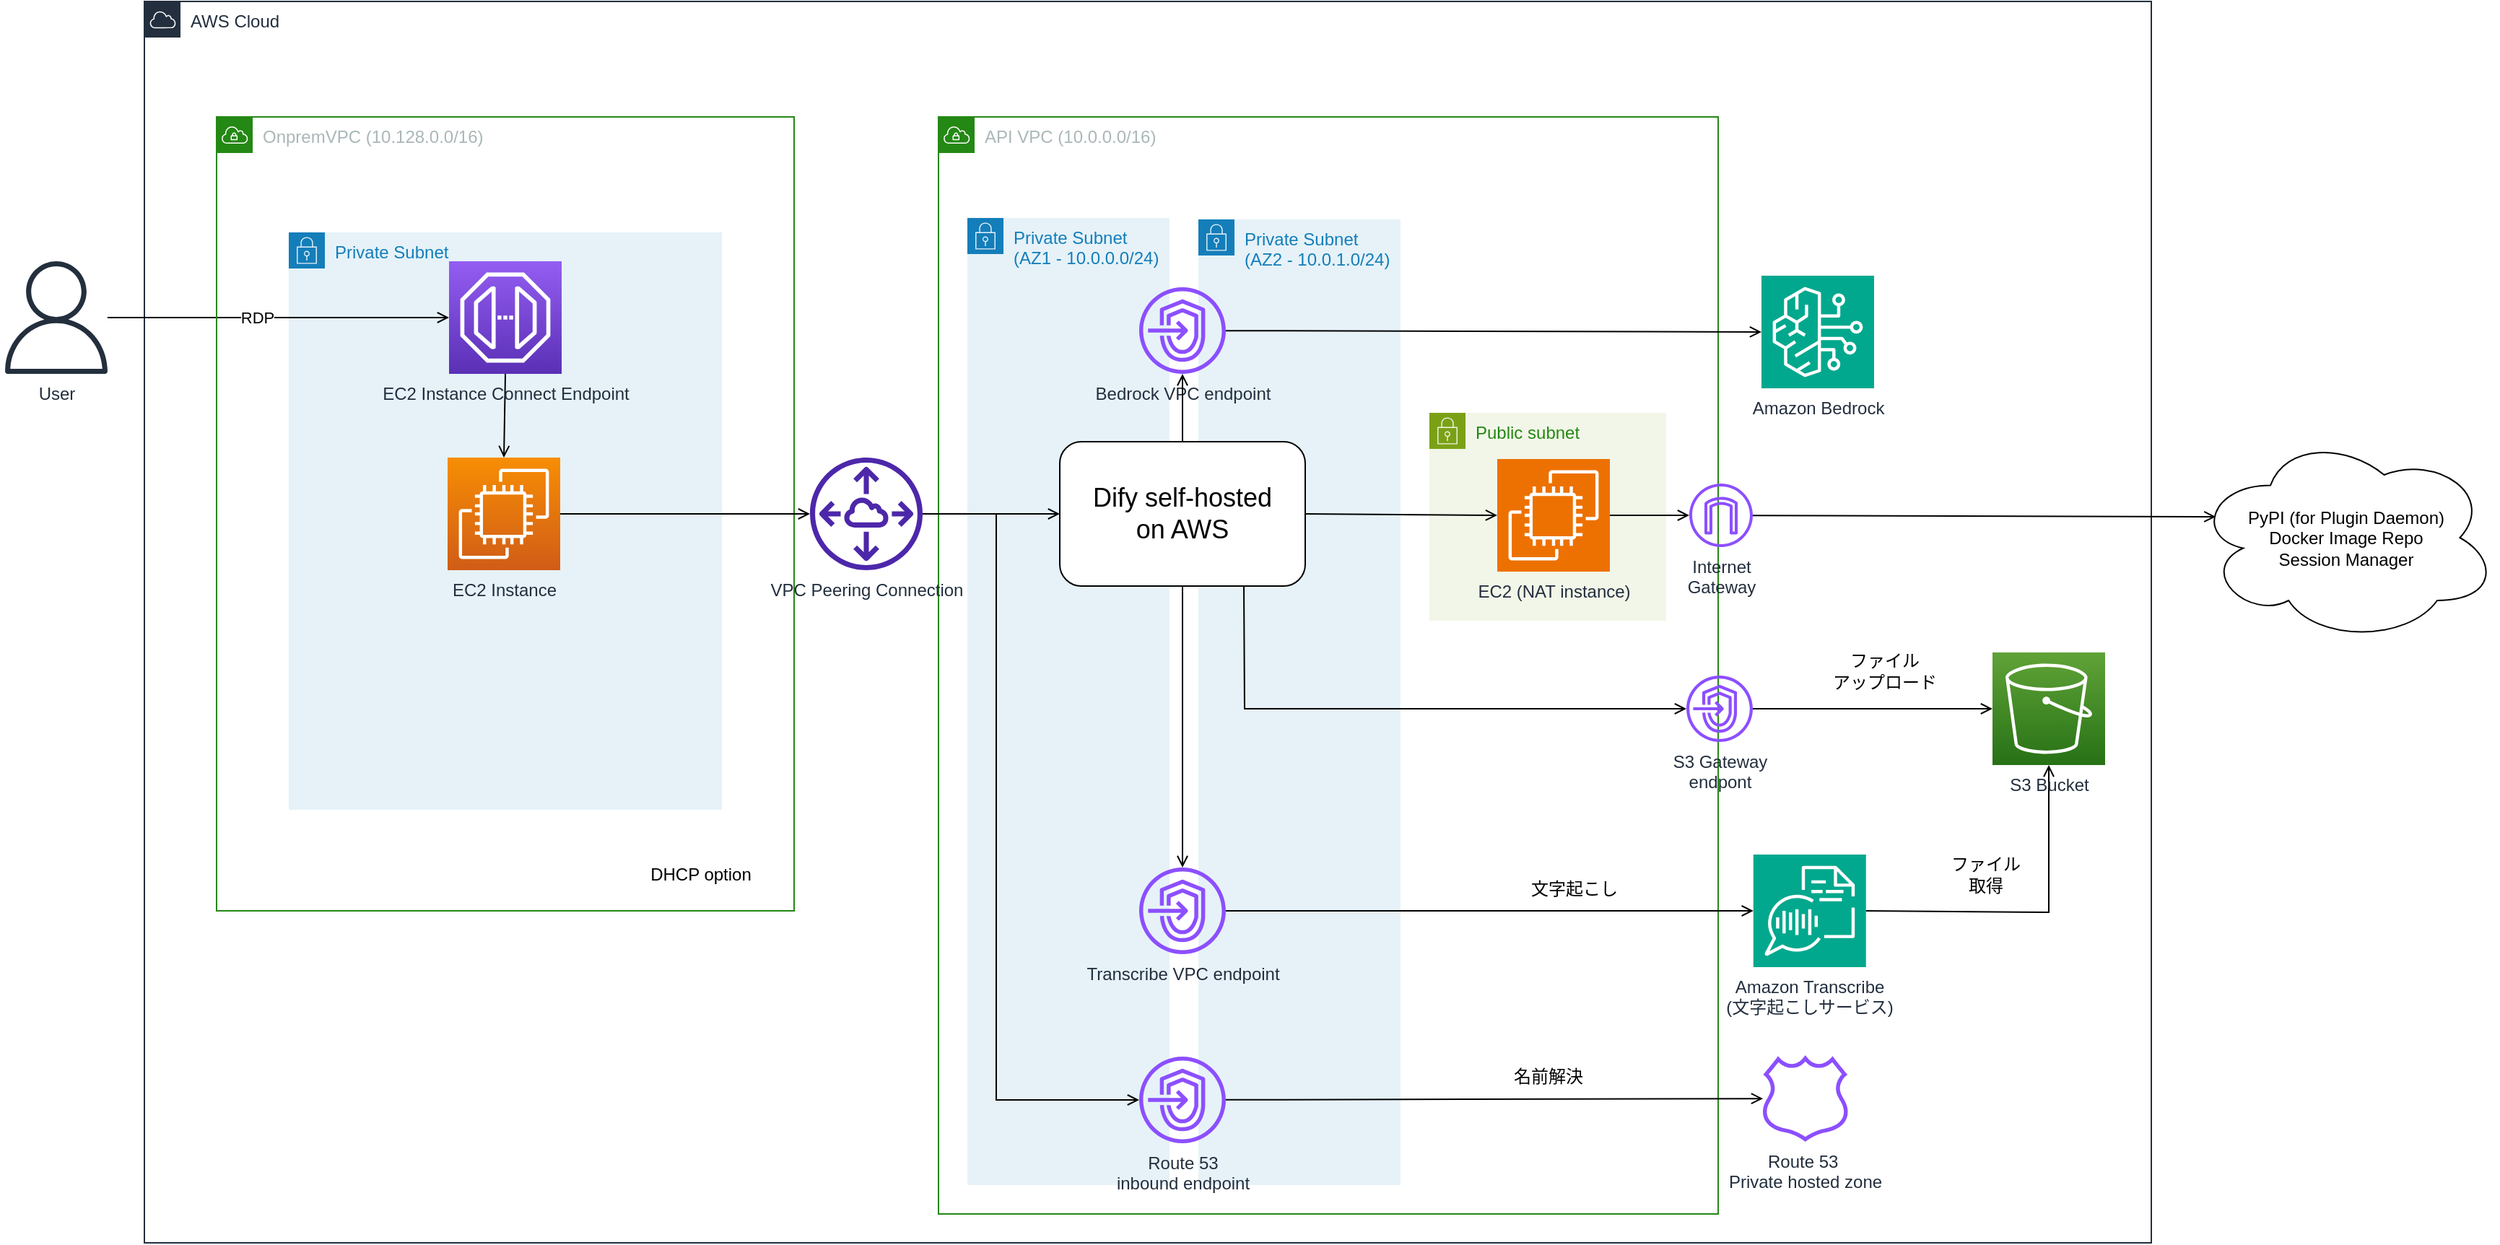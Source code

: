 <mxfile>
    <diagram name="構成図" id="Sf3b8k7jEWNX_FjbY-R4">
        <mxGraphModel dx="1919" dy="864" grid="0" gridSize="10" guides="1" tooltips="1" connect="1" arrows="1" fold="1" page="0" pageScale="1" pageWidth="1100" pageHeight="850" background="#ffffff" math="0" shadow="0">
            <root>
                <mxCell id="pIU2EQjuDHPfOtI1AhkW-0"/>
                <mxCell id="pIU2EQjuDHPfOtI1AhkW-1" parent="pIU2EQjuDHPfOtI1AhkW-0"/>
                <mxCell id="pIU2EQjuDHPfOtI1AhkW-2" value="Public subnet" style="points=[[0,0],[0.25,0],[0.5,0],[0.75,0],[1,0],[1,0.25],[1,0.5],[1,0.75],[1,1],[0.75,1],[0.5,1],[0.25,1],[0,1],[0,0.75],[0,0.5],[0,0.25]];outlineConnect=0;gradientColor=none;html=1;whiteSpace=wrap;fontSize=12;fontStyle=0;container=0;pointerEvents=0;collapsible=0;recursiveResize=0;shape=mxgraph.aws4.group;grIcon=mxgraph.aws4.group_security_group;grStroke=0;strokeColor=#7AA116;fillColor=#F2F6E8;verticalAlign=top;align=left;spacingLeft=30;fontColor=#248814;dashed=0;" vertex="1" parent="pIU2EQjuDHPfOtI1AhkW-1">
                    <mxGeometry x="940" y="335" width="164" height="144" as="geometry"/>
                </mxCell>
                <mxCell id="pIU2EQjuDHPfOtI1AhkW-3" value="Private Subnet" style="points=[[0,0],[0.25,0],[0.5,0],[0.75,0],[1,0],[1,0.25],[1,0.5],[1,0.75],[1,1],[0.75,1],[0.5,1],[0.25,1],[0,1],[0,0.75],[0,0.5],[0,0.25]];outlineConnect=0;gradientColor=none;html=1;whiteSpace=wrap;fontSize=12;fontStyle=0;container=0;pointerEvents=0;collapsible=0;recursiveResize=0;shape=mxgraph.aws4.group;grIcon=mxgraph.aws4.group_security_group;grStroke=0;strokeColor=#147EBA;fillColor=#E6F2F8;verticalAlign=top;align=left;spacingLeft=30;fontColor=#147EBA;dashed=0;" vertex="1" parent="pIU2EQjuDHPfOtI1AhkW-1">
                    <mxGeometry x="150" y="210" width="300" height="400" as="geometry"/>
                </mxCell>
                <mxCell id="pIU2EQjuDHPfOtI1AhkW-4" value="API VPC (10.0.0.0/16)" style="points=[[0,0],[0.25,0],[0.5,0],[0.75,0],[1,0],[1,0.25],[1,0.5],[1,0.75],[1,1],[0.75,1],[0.5,1],[0.25,1],[0,1],[0,0.75],[0,0.5],[0,0.25]];outlineConnect=0;gradientColor=none;html=1;whiteSpace=wrap;fontSize=12;fontStyle=0;container=0;pointerEvents=0;collapsible=0;recursiveResize=0;shape=mxgraph.aws4.group;grIcon=mxgraph.aws4.group_vpc;strokeColor=#248814;fillColor=none;verticalAlign=top;align=left;spacingLeft=30;fontColor=#AAB7B8;dashed=0;" vertex="1" parent="pIU2EQjuDHPfOtI1AhkW-1">
                    <mxGeometry x="600" y="130" width="540" height="760" as="geometry"/>
                </mxCell>
                <mxCell id="pIU2EQjuDHPfOtI1AhkW-5" value="Private Subnet (AZ1 - 10.0.0.0/24)" style="points=[[0,0],[0.25,0],[0.5,0],[0.75,0],[1,0],[1,0.25],[1,0.5],[1,0.75],[1,1],[0.75,1],[0.5,1],[0.25,1],[0,1],[0,0.75],[0,0.5],[0,0.25]];outlineConnect=0;gradientColor=none;html=1;whiteSpace=wrap;fontSize=12;fontStyle=0;container=0;pointerEvents=0;collapsible=0;recursiveResize=0;shape=mxgraph.aws4.group;grIcon=mxgraph.aws4.group_security_group;grStroke=0;strokeColor=#147EBA;fillColor=#E6F2F8;verticalAlign=top;align=left;spacingLeft=30;fontColor=#147EBA;dashed=0;" vertex="1" parent="pIU2EQjuDHPfOtI1AhkW-1">
                    <mxGeometry x="620" y="200" width="140" height="670" as="geometry"/>
                </mxCell>
                <mxCell id="pIU2EQjuDHPfOtI1AhkW-6" value="Private Subnet (AZ2 - 10.0.1.0/24)" style="points=[[0,0],[0.25,0],[0.5,0],[0.75,0],[1,0],[1,0.25],[1,0.5],[1,0.75],[1,1],[0.75,1],[0.5,1],[0.25,1],[0,1],[0,0.75],[0,0.5],[0,0.25]];outlineConnect=0;gradientColor=none;html=1;whiteSpace=wrap;fontSize=12;fontStyle=0;container=0;pointerEvents=0;collapsible=0;recursiveResize=0;shape=mxgraph.aws4.group;grIcon=mxgraph.aws4.group_security_group;grStroke=0;strokeColor=#147EBA;fillColor=#E6F2F8;verticalAlign=top;align=left;spacingLeft=30;fontColor=#147EBA;dashed=0;" vertex="1" parent="pIU2EQjuDHPfOtI1AhkW-1">
                    <mxGeometry x="780" y="201" width="140" height="669" as="geometry"/>
                </mxCell>
                <mxCell id="pIU2EQjuDHPfOtI1AhkW-7" value="AWS Cloud" style="points=[[0,0],[0.25,0],[0.5,0],[0.75,0],[1,0],[1,0.25],[1,0.5],[1,0.75],[1,1],[0.75,1],[0.5,1],[0.25,1],[0,1],[0,0.75],[0,0.5],[0,0.25]];outlineConnect=0;gradientColor=none;html=1;whiteSpace=wrap;fontSize=12;fontStyle=0;container=0;pointerEvents=0;collapsible=0;recursiveResize=0;shape=mxgraph.aws4.group;grIcon=mxgraph.aws4.group_aws_cloud;strokeColor=#232F3E;fillColor=none;verticalAlign=top;align=left;spacingLeft=30;fontColor=#232F3E;dashed=0;" vertex="1" parent="pIU2EQjuDHPfOtI1AhkW-1">
                    <mxGeometry x="50" y="50" width="1390" height="860" as="geometry"/>
                </mxCell>
                <mxCell id="pIU2EQjuDHPfOtI1AhkW-8" value="User" style="sketch=0;outlineConnect=0;fontColor=#232F3E;gradientColor=none;fillColor=#232F3D;strokeColor=none;dashed=0;verticalLabelPosition=bottom;verticalAlign=top;align=center;html=1;fontSize=12;fontStyle=0;aspect=fixed;pointerEvents=1;shape=mxgraph.aws4.user;container=0;" vertex="1" parent="pIU2EQjuDHPfOtI1AhkW-1">
                    <mxGeometry x="-50" y="230" width="78" height="78" as="geometry"/>
                </mxCell>
                <mxCell id="pIU2EQjuDHPfOtI1AhkW-9" value="" style="endArrow=open;html=1;rounded=0;exitX=1;exitY=0.5;exitDx=0;exitDy=0;exitPerimeter=0;entryX=0;entryY=0.5;entryDx=0;entryDy=0;entryPerimeter=0;endFill=0;" edge="1" parent="pIU2EQjuDHPfOtI1AhkW-1" source="pIU2EQjuDHPfOtI1AhkW-8" target="pIU2EQjuDHPfOtI1AhkW-27">
                    <mxGeometry width="50" height="50" relative="1" as="geometry">
                        <mxPoint x="190" y="200" as="sourcePoint"/>
                        <mxPoint x="240" y="150" as="targetPoint"/>
                    </mxGeometry>
                </mxCell>
                <mxCell id="pIU2EQjuDHPfOtI1AhkW-10" value="RDP" style="edgeLabel;html=1;align=center;verticalAlign=middle;resizable=0;points=[];container=0;" vertex="1" connectable="0" parent="pIU2EQjuDHPfOtI1AhkW-9">
                    <mxGeometry x="-0.136" y="-6" relative="1" as="geometry">
                        <mxPoint x="1" y="-6" as="offset"/>
                    </mxGeometry>
                </mxCell>
                <mxCell id="pIU2EQjuDHPfOtI1AhkW-11" value="PyPI (for Plugin Daemon)&lt;div&gt;Docker Image Repo&lt;/div&gt;&lt;div&gt;Session Manager&lt;/div&gt;" style="ellipse;shape=cloud;whiteSpace=wrap;html=1;container=0;" vertex="1" parent="pIU2EQjuDHPfOtI1AhkW-1">
                    <mxGeometry x="1470" y="349" width="210" height="145" as="geometry"/>
                </mxCell>
                <mxCell id="pIU2EQjuDHPfOtI1AhkW-12" value="" style="endArrow=open;startArrow=none;html=1;rounded=0;startFill=0;endFill=0;entryX=0.07;entryY=0.4;entryDx=0;entryDy=0;entryPerimeter=0;" edge="1" parent="pIU2EQjuDHPfOtI1AhkW-1" source="pIU2EQjuDHPfOtI1AhkW-22" target="pIU2EQjuDHPfOtI1AhkW-11">
                    <mxGeometry width="50" height="50" relative="1" as="geometry">
                        <mxPoint x="1075" y="416" as="sourcePoint"/>
                        <mxPoint x="1330" y="406" as="targetPoint"/>
                        <Array as="points"/>
                    </mxGeometry>
                </mxCell>
                <mxCell id="pIU2EQjuDHPfOtI1AhkW-13" value="OnpremVPC (10.128.0.0/16)" style="points=[[0,0],[0.25,0],[0.5,0],[0.75,0],[1,0],[1,0.25],[1,0.5],[1,0.75],[1,1],[0.75,1],[0.5,1],[0.25,1],[0,1],[0,0.75],[0,0.5],[0,0.25]];outlineConnect=0;gradientColor=none;html=1;whiteSpace=wrap;fontSize=12;fontStyle=0;container=0;pointerEvents=0;collapsible=0;recursiveResize=0;shape=mxgraph.aws4.group;grIcon=mxgraph.aws4.group_vpc;strokeColor=#248814;fillColor=none;verticalAlign=top;align=left;spacingLeft=30;fontColor=#AAB7B8;dashed=0;" vertex="1" parent="pIU2EQjuDHPfOtI1AhkW-1">
                    <mxGeometry x="100" y="130" width="400" height="550" as="geometry"/>
                </mxCell>
                <mxCell id="pIU2EQjuDHPfOtI1AhkW-14" value="EC2 Instance" style="sketch=0;points=[[0,0,0],[0.25,0,0],[0.5,0,0],[0.75,0,0],[1,0,0],[0,1,0],[0.25,1,0],[0.5,1,0],[0.75,1,0],[1,1,0],[0,0.25,0],[0,0.5,0],[0,0.75,0],[1,0.25,0],[1,0.5,0],[1,0.75,0]];outlineConnect=0;fontColor=#232F3E;gradientColor=#F78E04;gradientDirection=north;fillColor=#D05C17;strokeColor=#ffffff;dashed=0;verticalLabelPosition=bottom;verticalAlign=top;align=center;html=1;fontSize=12;fontStyle=0;aspect=fixed;shape=mxgraph.aws4.resourceIcon;resIcon=mxgraph.aws4.ec2;container=0;" vertex="1" parent="pIU2EQjuDHPfOtI1AhkW-1">
                    <mxGeometry x="260" y="366" width="78" height="78" as="geometry"/>
                </mxCell>
                <mxCell id="pIU2EQjuDHPfOtI1AhkW-15" value="" style="endArrow=open;html=1;rounded=0;exitX=0.5;exitY=1;exitDx=0;exitDy=0;exitPerimeter=0;entryX=0.5;entryY=0;entryDx=0;entryDy=0;entryPerimeter=0;endFill=0;" edge="1" parent="pIU2EQjuDHPfOtI1AhkW-1" source="pIU2EQjuDHPfOtI1AhkW-27" target="pIU2EQjuDHPfOtI1AhkW-14">
                    <mxGeometry width="50" height="50" relative="1" as="geometry">
                        <mxPoint x="250" y="400" as="sourcePoint"/>
                        <mxPoint x="300" y="350" as="targetPoint"/>
                    </mxGeometry>
                </mxCell>
                <mxCell id="pIU2EQjuDHPfOtI1AhkW-16" value="VPC Peering Connection" style="sketch=0;outlineConnect=0;fontColor=#232F3E;gradientColor=none;fillColor=#4D27AA;strokeColor=none;dashed=0;verticalLabelPosition=bottom;verticalAlign=top;align=center;html=1;fontSize=12;fontStyle=0;aspect=fixed;pointerEvents=1;shape=mxgraph.aws4.peering;container=0;" vertex="1" parent="pIU2EQjuDHPfOtI1AhkW-1">
                    <mxGeometry x="511" y="366" width="78" height="78" as="geometry"/>
                </mxCell>
                <mxCell id="pIU2EQjuDHPfOtI1AhkW-17" value="" style="endArrow=open;startArrow=none;html=1;rounded=0;exitX=1;exitY=0.5;exitDx=0;exitDy=0;exitPerimeter=0;entryX=0;entryY=0.5;entryDx=0;entryDy=0;entryPerimeter=0;endFill=0;startFill=0;" edge="1" parent="pIU2EQjuDHPfOtI1AhkW-1" source="pIU2EQjuDHPfOtI1AhkW-14" target="pIU2EQjuDHPfOtI1AhkW-16">
                    <mxGeometry width="50" height="50" relative="1" as="geometry">
                        <mxPoint x="340" y="414" as="sourcePoint"/>
                        <mxPoint x="390" y="364" as="targetPoint"/>
                    </mxGeometry>
                </mxCell>
                <mxCell id="pIU2EQjuDHPfOtI1AhkW-18" value="" style="endArrow=open;startArrow=none;html=1;rounded=0;startFill=0;endFill=0;" edge="1" parent="pIU2EQjuDHPfOtI1AhkW-1" source="pIU2EQjuDHPfOtI1AhkW-16" target="pIU2EQjuDHPfOtI1AhkW-30">
                    <mxGeometry width="50" height="50" relative="1" as="geometry">
                        <mxPoint x="680" y="405" as="sourcePoint"/>
                        <mxPoint x="771" y="415" as="targetPoint"/>
                        <Array as="points">
                            <mxPoint x="640" y="405"/>
                            <mxPoint x="640" y="811"/>
                        </Array>
                    </mxGeometry>
                </mxCell>
                <mxCell id="pIU2EQjuDHPfOtI1AhkW-19" value="" style="endArrow=open;startArrow=none;html=1;rounded=0;startFill=0;entryX=0;entryY=0.5;entryDx=0;entryDy=0;endFill=0;" edge="1" parent="pIU2EQjuDHPfOtI1AhkW-1" source="pIU2EQjuDHPfOtI1AhkW-16" target="pIU2EQjuDHPfOtI1AhkW-42">
                    <mxGeometry width="50" height="50" relative="1" as="geometry">
                        <mxPoint x="599" y="415" as="sourcePoint"/>
                        <mxPoint x="740" y="599" as="targetPoint"/>
                        <Array as="points">
                            <mxPoint x="640" y="405"/>
                        </Array>
                    </mxGeometry>
                </mxCell>
                <mxCell id="pIU2EQjuDHPfOtI1AhkW-20" value="Amazon Bedrock" style="sketch=0;points=[[0,0,0],[0.25,0,0],[0.5,0,0],[0.75,0,0],[1,0,0],[0,1,0],[0.25,1,0],[0.5,1,0],[0.75,1,0],[1,1,0],[0,0.25,0],[0,0.5,0],[0,0.75,0],[1,0.25,0],[1,0.5,0],[1,0.75,0]];outlineConnect=0;fontColor=#232F3E;fillColor=#01A88D;strokeColor=#ffffff;dashed=0;verticalLabelPosition=bottom;verticalAlign=top;align=center;html=1;fontSize=12;fontStyle=0;aspect=fixed;shape=mxgraph.aws4.resourceIcon;resIcon=mxgraph.aws4.bedrock;container=0;" vertex="1" parent="pIU2EQjuDHPfOtI1AhkW-1">
                    <mxGeometry x="1170" y="240" width="78" height="78" as="geometry"/>
                </mxCell>
                <mxCell id="pIU2EQjuDHPfOtI1AhkW-21" value="" style="endArrow=open;startArrow=none;html=1;rounded=0;startFill=0;entryX=0;entryY=0.5;entryDx=0;entryDy=0;entryPerimeter=0;endFill=0;" edge="1" parent="pIU2EQjuDHPfOtI1AhkW-1" source="pIU2EQjuDHPfOtI1AhkW-28" target="pIU2EQjuDHPfOtI1AhkW-20">
                    <mxGeometry width="50" height="50" relative="1" as="geometry">
                        <mxPoint x="599" y="415" as="sourcePoint"/>
                        <mxPoint x="680" y="371" as="targetPoint"/>
                        <Array as="points"/>
                    </mxGeometry>
                </mxCell>
                <mxCell id="pIU2EQjuDHPfOtI1AhkW-22" value="Internet&lt;div&gt;Gateway&lt;/div&gt;" style="sketch=0;outlineConnect=0;fontColor=#232F3E;gradientColor=none;fillColor=#8C4FFF;strokeColor=none;dashed=0;verticalLabelPosition=bottom;verticalAlign=top;align=center;html=1;fontSize=12;fontStyle=0;aspect=fixed;pointerEvents=1;shape=mxgraph.aws4.internet_gateway;container=0;" vertex="1" parent="pIU2EQjuDHPfOtI1AhkW-1">
                    <mxGeometry x="1120" y="384" width="44" height="44" as="geometry"/>
                </mxCell>
                <mxCell id="pIU2EQjuDHPfOtI1AhkW-23" value="" style="endArrow=open;startArrow=none;html=1;rounded=0;startFill=0;exitX=1;exitY=0.5;exitDx=0;exitDy=0;exitPerimeter=0;endFill=0;" edge="1" parent="pIU2EQjuDHPfOtI1AhkW-1" source="pIU2EQjuDHPfOtI1AhkW-44" target="pIU2EQjuDHPfOtI1AhkW-22">
                    <mxGeometry width="50" height="50" relative="1" as="geometry">
                        <mxPoint x="1060" y="409" as="sourcePoint"/>
                        <mxPoint x="997" y="416" as="targetPoint"/>
                        <Array as="points"/>
                    </mxGeometry>
                </mxCell>
                <mxCell id="pIU2EQjuDHPfOtI1AhkW-26" value="DHCP option" style="text;html=1;align=center;verticalAlign=middle;resizable=0;points=[];autosize=1;strokeColor=none;fillColor=none;container=0;" vertex="1" parent="pIU2EQjuDHPfOtI1AhkW-1">
                    <mxGeometry x="390" y="640" width="90" height="30" as="geometry"/>
                </mxCell>
                <mxCell id="pIU2EQjuDHPfOtI1AhkW-27" value="EC2 Instance Connect Endpoint" style="sketch=0;points=[[0,0,0],[0.25,0,0],[0.5,0,0],[0.75,0,0],[1,0,0],[0,1,0],[0.25,1,0],[0.5,1,0],[0.75,1,0],[1,1,0],[0,0.25,0],[0,0.5,0],[0,0.75,0],[1,0.25,0],[1,0.5,0],[1,0.75,0]];outlineConnect=0;fontColor=#232F3E;gradientColor=#945DF2;gradientDirection=north;fillColor=#5A30B5;strokeColor=#ffffff;dashed=0;verticalLabelPosition=bottom;verticalAlign=top;align=center;html=1;fontSize=12;fontStyle=0;aspect=fixed;shape=mxgraph.aws4.resourceIcon;resIcon=mxgraph.aws4.endpoint;container=0;" vertex="1" parent="pIU2EQjuDHPfOtI1AhkW-1">
                    <mxGeometry x="261" y="230" width="78" height="78" as="geometry"/>
                </mxCell>
                <mxCell id="pIU2EQjuDHPfOtI1AhkW-28" value="Bedrock VPC endpoint&lt;div&gt;&lt;br&gt;&lt;/div&gt;" style="sketch=0;outlineConnect=0;fontColor=#232F3E;gradientColor=none;fillColor=#8C4FFF;strokeColor=none;dashed=0;verticalLabelPosition=bottom;verticalAlign=top;align=center;html=1;fontSize=12;fontStyle=0;aspect=fixed;pointerEvents=1;shape=mxgraph.aws4.endpoints;container=0;" vertex="1" parent="pIU2EQjuDHPfOtI1AhkW-1">
                    <mxGeometry x="739" y="248" width="60" height="60" as="geometry"/>
                </mxCell>
                <mxCell id="pIU2EQjuDHPfOtI1AhkW-29" value="" style="endArrow=open;startArrow=none;html=1;rounded=0;startFill=0;entryX=0;entryY=0.5;entryDx=0;entryDy=0;entryPerimeter=0;exitX=1;exitY=0.5;exitDx=0;exitDy=0;endFill=0;" edge="1" parent="pIU2EQjuDHPfOtI1AhkW-1" source="pIU2EQjuDHPfOtI1AhkW-42" target="pIU2EQjuDHPfOtI1AhkW-44">
                    <mxGeometry width="50" height="50" relative="1" as="geometry">
                        <mxPoint x="821" y="316" as="sourcePoint"/>
                        <mxPoint x="1208" y="229" as="targetPoint"/>
                        <Array as="points"/>
                    </mxGeometry>
                </mxCell>
                <mxCell id="pIU2EQjuDHPfOtI1AhkW-30" value="Route 53&lt;div&gt;inbound endpoint&lt;div&gt;&lt;br&gt;&lt;/div&gt;&lt;/div&gt;" style="sketch=0;outlineConnect=0;fontColor=#232F3E;gradientColor=none;fillColor=#8C4FFF;strokeColor=none;dashed=0;verticalLabelPosition=bottom;verticalAlign=top;align=center;html=1;fontSize=12;fontStyle=0;aspect=fixed;pointerEvents=1;shape=mxgraph.aws4.endpoints;container=0;" vertex="1" parent="pIU2EQjuDHPfOtI1AhkW-1">
                    <mxGeometry x="739" y="781" width="60" height="60" as="geometry"/>
                </mxCell>
                <mxCell id="pIU2EQjuDHPfOtI1AhkW-31" value="名前解決" style="text;html=1;align=center;verticalAlign=middle;resizable=0;points=[];autosize=1;strokeColor=none;fillColor=none;container=0;" vertex="1" parent="pIU2EQjuDHPfOtI1AhkW-1">
                    <mxGeometry x="987" y="780" width="70" height="30" as="geometry"/>
                </mxCell>
                <mxCell id="pIU2EQjuDHPfOtI1AhkW-33" value="Transcribe VPC endpoint" style="sketch=0;outlineConnect=0;fontColor=#232F3E;gradientColor=none;fillColor=#8C4FFF;strokeColor=none;dashed=0;verticalLabelPosition=bottom;verticalAlign=top;align=center;html=1;fontSize=12;fontStyle=0;aspect=fixed;pointerEvents=1;shape=mxgraph.aws4.endpoints;container=0;" vertex="1" parent="pIU2EQjuDHPfOtI1AhkW-1">
                    <mxGeometry x="739" y="650" width="60" height="60" as="geometry"/>
                </mxCell>
                <mxCell id="pIU2EQjuDHPfOtI1AhkW-34" value="" style="endArrow=open;startArrow=none;html=1;rounded=0;startFill=0;endFill=0;" edge="1" parent="pIU2EQjuDHPfOtI1AhkW-1" source="pIU2EQjuDHPfOtI1AhkW-30" target="pIU2EQjuDHPfOtI1AhkW-35">
                    <mxGeometry width="50" height="50" relative="1" as="geometry">
                        <mxPoint x="849" y="636" as="sourcePoint"/>
                        <mxPoint x="1030" y="636" as="targetPoint"/>
                        <Array as="points"/>
                    </mxGeometry>
                </mxCell>
                <mxCell id="pIU2EQjuDHPfOtI1AhkW-35" value="Route 53&amp;nbsp;&lt;div&gt;Private hosted zone&lt;/div&gt;" style="sketch=0;outlineConnect=0;fontColor=#232F3E;gradientColor=none;fillColor=#8C4FFF;strokeColor=none;dashed=0;verticalLabelPosition=bottom;verticalAlign=top;align=center;html=1;fontSize=12;fontStyle=0;aspect=fixed;pointerEvents=1;shape=mxgraph.aws4.hosted_zone;container=0;" vertex="1" parent="pIU2EQjuDHPfOtI1AhkW-1">
                    <mxGeometry x="1170" y="780" width="60.78" height="60" as="geometry"/>
                </mxCell>
                <mxCell id="pIU2EQjuDHPfOtI1AhkW-36" value="" style="endArrow=open;startArrow=none;html=1;rounded=0;startFill=0;exitX=1;exitY=0.5;exitDx=0;exitDy=0;exitPerimeter=0;entryX=0.5;entryY=1;entryDx=0;entryDy=0;entryPerimeter=0;endFill=0;" edge="1" parent="pIU2EQjuDHPfOtI1AhkW-1" source="pIU2EQjuDHPfOtI1AhkW-38" target="pIU2EQjuDHPfOtI1AhkW-37">
                    <mxGeometry width="50" height="50" relative="1" as="geometry">
                        <mxPoint x="982" y="690" as="sourcePoint"/>
                        <mxPoint x="1174" y="690" as="targetPoint"/>
                        <Array as="points">
                            <mxPoint x="1369" y="681"/>
                        </Array>
                    </mxGeometry>
                </mxCell>
                <mxCell id="pIU2EQjuDHPfOtI1AhkW-37" value="S3 Bucket&lt;div&gt;&lt;br/&gt;&lt;/div&gt;" style="sketch=0;points=[[0,0,0],[0.25,0,0],[0.5,0,0],[0.75,0,0],[1,0,0],[0,1,0],[0.25,1,0],[0.5,1,0],[0.75,1,0],[1,1,0],[0,0.25,0],[0,0.5,0],[0,0.75,0],[1,0.25,0],[1,0.5,0],[1,0.75,0]];outlineConnect=0;fontColor=#232F3E;gradientColor=#60A337;gradientDirection=north;fillColor=#277116;strokeColor=#ffffff;dashed=0;verticalLabelPosition=bottom;verticalAlign=top;align=center;html=1;fontSize=12;fontStyle=0;aspect=fixed;shape=mxgraph.aws4.resourceIcon;resIcon=mxgraph.aws4.s3;container=0;" vertex="1" parent="pIU2EQjuDHPfOtI1AhkW-1">
                    <mxGeometry x="1330" y="501" width="78" height="78" as="geometry"/>
                </mxCell>
                <mxCell id="pIU2EQjuDHPfOtI1AhkW-38" value="Amazon Transcribe&lt;div&gt;(文字起こしサービス)&lt;/div&gt;" style="sketch=0;points=[[0,0,0],[0.25,0,0],[0.5,0,0],[0.75,0,0],[1,0,0],[0,1,0],[0.25,1,0],[0.5,1,0],[0.75,1,0],[1,1,0],[0,0.25,0],[0,0.5,0],[0,0.75,0],[1,0.25,0],[1,0.5,0],[1,0.75,0]];outlineConnect=0;fontColor=#232F3E;fillColor=#01A88D;strokeColor=#ffffff;dashed=0;verticalLabelPosition=bottom;verticalAlign=top;align=center;html=1;fontSize=12;fontStyle=0;aspect=fixed;shape=mxgraph.aws4.resourceIcon;resIcon=mxgraph.aws4.transcribe;container=0;" vertex="1" parent="pIU2EQjuDHPfOtI1AhkW-1">
                    <mxGeometry x="1164.39" y="641" width="78" height="78" as="geometry"/>
                </mxCell>
                <mxCell id="pIU2EQjuDHPfOtI1AhkW-39" value="ファイル&lt;div&gt;取得&lt;/div&gt;" style="text;html=1;align=center;verticalAlign=middle;resizable=0;points=[];autosize=1;strokeColor=none;fillColor=none;container=0;" vertex="1" parent="pIU2EQjuDHPfOtI1AhkW-1">
                    <mxGeometry x="1290.0" y="635" width="70" height="40" as="geometry"/>
                </mxCell>
                <mxCell id="pIU2EQjuDHPfOtI1AhkW-40" value="" style="endArrow=open;startArrow=none;html=1;rounded=0;startFill=0;endFill=0;exitX=0.75;exitY=1;exitDx=0;exitDy=0;" edge="1" parent="pIU2EQjuDHPfOtI1AhkW-1" source="pIU2EQjuDHPfOtI1AhkW-42" target="EYXl4eXj0WRvRMHhed7O-1">
                    <mxGeometry width="50" height="50" relative="1" as="geometry">
                        <mxPoint x="799" y="540.924" as="sourcePoint"/>
                        <mxPoint x="791" y="485" as="targetPoint"/>
                        <Array as="points">
                            <mxPoint x="812" y="540"/>
                        </Array>
                    </mxGeometry>
                </mxCell>
                <mxCell id="pIU2EQjuDHPfOtI1AhkW-41" value="" style="endArrow=open;startArrow=none;html=1;rounded=0;startFill=0;endFill=0;" edge="1" parent="pIU2EQjuDHPfOtI1AhkW-1" source="pIU2EQjuDHPfOtI1AhkW-33" target="pIU2EQjuDHPfOtI1AhkW-38">
                    <mxGeometry width="50" height="50" relative="1" as="geometry">
                        <mxPoint x="818" y="679.17" as="sourcePoint"/>
                        <mxPoint x="1010" y="679.17" as="targetPoint"/>
                        <Array as="points"/>
                    </mxGeometry>
                </mxCell>
                <mxCell id="pIU2EQjuDHPfOtI1AhkW-42" value="Dify self-hosted&lt;div&gt;on AWS&lt;/div&gt;" style="rounded=1;whiteSpace=wrap;html=1;fontSize=18;container=0;" vertex="1" parent="pIU2EQjuDHPfOtI1AhkW-1">
                    <mxGeometry x="684" y="355" width="170" height="100" as="geometry"/>
                </mxCell>
                <mxCell id="pIU2EQjuDHPfOtI1AhkW-43" value="" style="endArrow=open;startArrow=none;html=1;rounded=0;startFill=0;endFill=0;exitX=0.5;exitY=0;exitDx=0;exitDy=0;" edge="1" parent="pIU2EQjuDHPfOtI1AhkW-1" source="pIU2EQjuDHPfOtI1AhkW-42" target="pIU2EQjuDHPfOtI1AhkW-28">
                    <mxGeometry width="50" height="50" relative="1" as="geometry">
                        <mxPoint x="818" y="529" as="sourcePoint"/>
                        <mxPoint x="770" y="330" as="targetPoint"/>
                        <Array as="points"/>
                    </mxGeometry>
                </mxCell>
                <mxCell id="pIU2EQjuDHPfOtI1AhkW-44" value="EC2 (NAT instance)" style="sketch=0;points=[[0,0,0],[0.25,0,0],[0.5,0,0],[0.75,0,0],[1,0,0],[0,1,0],[0.25,1,0],[0.5,1,0],[0.75,1,0],[1,1,0],[0,0.25,0],[0,0.5,0],[0,0.75,0],[1,0.25,0],[1,0.5,0],[1,0.75,0]];outlineConnect=0;fontColor=#232F3E;fillColor=#ED7100;strokeColor=#ffffff;dashed=0;verticalLabelPosition=bottom;verticalAlign=top;align=center;html=1;fontSize=12;fontStyle=0;aspect=fixed;shape=mxgraph.aws4.resourceIcon;resIcon=mxgraph.aws4.ec2;container=0;" vertex="1" parent="pIU2EQjuDHPfOtI1AhkW-1">
                    <mxGeometry x="987" y="367" width="78" height="78" as="geometry"/>
                </mxCell>
                <mxCell id="EYXl4eXj0WRvRMHhed7O-0" value="" style="endArrow=open;startArrow=none;html=1;rounded=0;startFill=0;endFill=0;exitX=0.5;exitY=1;exitDx=0;exitDy=0;" edge="1" parent="pIU2EQjuDHPfOtI1AhkW-1" source="pIU2EQjuDHPfOtI1AhkW-42" target="pIU2EQjuDHPfOtI1AhkW-33">
                    <mxGeometry width="50" height="50" relative="1" as="geometry">
                        <mxPoint x="599" y="415" as="sourcePoint"/>
                        <mxPoint x="749" y="821" as="targetPoint"/>
                        <Array as="points"/>
                    </mxGeometry>
                </mxCell>
                <mxCell id="EYXl4eXj0WRvRMHhed7O-1" value="S3 Gateway&lt;div&gt;endpont&lt;/div&gt;" style="sketch=0;outlineConnect=0;fontColor=#232F3E;gradientColor=none;fillColor=#8C4FFF;strokeColor=none;dashed=0;verticalLabelPosition=bottom;verticalAlign=top;align=center;html=1;fontSize=12;fontStyle=0;aspect=fixed;pointerEvents=1;shape=mxgraph.aws4.endpoints;container=0;" vertex="1" parent="pIU2EQjuDHPfOtI1AhkW-1">
                    <mxGeometry x="1118" y="517" width="46" height="46" as="geometry"/>
                </mxCell>
                <mxCell id="EYXl4eXj0WRvRMHhed7O-4" value="" style="endArrow=open;startArrow=none;html=1;rounded=0;startFill=0;endFill=0;entryX=0;entryY=0.5;entryDx=0;entryDy=0;entryPerimeter=0;" edge="1" parent="pIU2EQjuDHPfOtI1AhkW-1" source="EYXl4eXj0WRvRMHhed7O-1" target="pIU2EQjuDHPfOtI1AhkW-37">
                    <mxGeometry width="50" height="50" relative="1" as="geometry">
                        <mxPoint x="809" y="690" as="sourcePoint"/>
                        <mxPoint x="1174" y="690" as="targetPoint"/>
                        <Array as="points"/>
                    </mxGeometry>
                </mxCell>
                <mxCell id="EYXl4eXj0WRvRMHhed7O-5" value="ファイル&lt;div&gt;アップロード&lt;/div&gt;" style="text;html=1;align=center;verticalAlign=middle;resizable=0;points=[];autosize=1;strokeColor=none;fillColor=none;container=0;" vertex="1" parent="pIU2EQjuDHPfOtI1AhkW-1">
                    <mxGeometry x="1210.0" y="494" width="90" height="40" as="geometry"/>
                </mxCell>
                <mxCell id="EYXl4eXj0WRvRMHhed7O-6" value="文字起こし" style="text;html=1;align=center;verticalAlign=middle;resizable=0;points=[];autosize=1;strokeColor=none;fillColor=none;container=0;" vertex="1" parent="pIU2EQjuDHPfOtI1AhkW-1">
                    <mxGeometry x="1000.0" y="650" width="80" height="30" as="geometry"/>
                </mxCell>
            </root>
        </mxGraphModel>
    </diagram>
    <diagram name="オンプレイメージ" id="M_tdf9Qof0WK9i7c_WA1">
        <mxGraphModel dx="1429" dy="813" grid="0" gridSize="10" guides="1" tooltips="1" connect="1" arrows="1" fold="1" page="0" pageScale="1" pageWidth="1100" pageHeight="850" background="#ffffff" math="0" shadow="0">
            <root>
                <mxCell id="2GhFtJ4xJQgx5byP4nRC-0"/>
                <mxCell id="2GhFtJ4xJQgx5byP4nRC-1" parent="2GhFtJ4xJQgx5byP4nRC-0"/>
                <mxCell id="2GhFtJ4xJQgx5byP4nRC-7" value="AWS Cloud" style="points=[[0,0],[0.25,0],[0.5,0],[0.75,0],[1,0],[1,0.25],[1,0.5],[1,0.75],[1,1],[0.75,1],[0.5,1],[0.25,1],[0,1],[0,0.75],[0,0.5],[0,0.25]];outlineConnect=0;gradientColor=none;html=1;whiteSpace=wrap;fontSize=12;fontStyle=0;container=0;pointerEvents=0;collapsible=0;recursiveResize=0;shape=mxgraph.aws4.group;grIcon=mxgraph.aws4.group_aws_cloud;strokeColor=#232F3E;fillColor=none;verticalAlign=top;align=left;spacingLeft=30;fontColor=#232F3E;dashed=0;" parent="2GhFtJ4xJQgx5byP4nRC-1" vertex="1">
                    <mxGeometry x="522" y="50" width="932" height="860" as="geometry"/>
                </mxCell>
                <mxCell id="N_5Vjmv7Ckj_Qtg20ukX-0" value="Site-to-Site VPN" style="sketch=0;points=[[0,0,0],[0.25,0,0],[0.5,0,0],[0.75,0,0],[1,0,0],[0,1,0],[0.25,1,0],[0.5,1,0],[0.75,1,0],[1,1,0],[0,0.25,0],[0,0.5,0],[0,0.75,0],[1,0.25,0],[1,0.5,0],[1,0.75,0]];outlineConnect=0;fontColor=#232F3E;fillColor=#8C4FFF;strokeColor=#ffffff;dashed=0;verticalLabelPosition=bottom;verticalAlign=top;align=center;html=1;fontSize=12;fontStyle=0;aspect=fixed;shape=mxgraph.aws4.resourceIcon;resIcon=mxgraph.aws4.site_to_site_vpn;" parent="2GhFtJ4xJQgx5byP4nRC-1" vertex="1">
                    <mxGeometry x="410" y="377" width="78" height="78" as="geometry"/>
                </mxCell>
                <mxCell id="N_5Vjmv7Ckj_Qtg20ukX-2" value="Corporate data center" style="points=[[0,0],[0.25,0],[0.5,0],[0.75,0],[1,0],[1,0.25],[1,0.5],[1,0.75],[1,1],[0.75,1],[0.5,1],[0.25,1],[0,1],[0,0.75],[0,0.5],[0,0.25]];outlineConnect=0;gradientColor=none;html=1;whiteSpace=wrap;fontSize=12;fontStyle=0;container=0;pointerEvents=0;collapsible=0;recursiveResize=0;shape=mxgraph.aws4.group;grIcon=mxgraph.aws4.group_corporate_data_center;strokeColor=#7D8998;fillColor=none;verticalAlign=top;align=left;spacingLeft=30;fontColor=#5A6C86;dashed=0;" parent="2GhFtJ4xJQgx5byP4nRC-1" vertex="1">
                    <mxGeometry x="50" y="271" width="280" height="300" as="geometry"/>
                </mxCell>
                <mxCell id="N_5Vjmv7Ckj_Qtg20ukX-3" value="" style="endArrow=open;html=1;rounded=0;endFill=0;" parent="2GhFtJ4xJQgx5byP4nRC-1" source="N_5Vjmv7Ckj_Qtg20ukX-7" target="N_5Vjmv7Ckj_Qtg20ukX-0" edge="1">
                    <mxGeometry width="50" height="50" relative="1" as="geometry">
                        <mxPoint x="161" y="417" as="sourcePoint"/>
                        <mxPoint x="370" y="427" as="targetPoint"/>
                    </mxGeometry>
                </mxCell>
                <mxCell id="N_5Vjmv7Ckj_Qtg20ukX-5" value="" style="endArrow=open;html=1;rounded=0;exitX=1;exitY=0.5;exitDx=0;exitDy=0;exitPerimeter=0;endFill=0;" parent="2GhFtJ4xJQgx5byP4nRC-1" source="N_5Vjmv7Ckj_Qtg20ukX-6" target="N_5Vjmv7Ckj_Qtg20ukX-7" edge="1">
                    <mxGeometry width="50" height="50" relative="1" as="geometry">
                        <mxPoint x="190" y="226" as="sourcePoint"/>
                        <mxPoint x="261" y="286" as="targetPoint"/>
                    </mxGeometry>
                </mxCell>
                <mxCell id="N_5Vjmv7Ckj_Qtg20ukX-6" value="BizRobo!" style="sketch=0;outlineConnect=0;fontColor=#232F3E;gradientColor=none;fillColor=#232F3D;strokeColor=none;dashed=0;verticalLabelPosition=bottom;verticalAlign=top;align=center;html=1;fontSize=12;fontStyle=0;aspect=fixed;pointerEvents=1;shape=mxgraph.aws4.user;" parent="2GhFtJ4xJQgx5byP4nRC-1" vertex="1">
                    <mxGeometry x="76.45" y="377" width="78" height="78" as="geometry"/>
                </mxCell>
                <mxCell id="N_5Vjmv7Ckj_Qtg20ukX-7" value="お客様ルーター" style="sketch=0;outlineConnect=0;fontColor=#232F3E;gradientColor=none;fillColor=#8C4FFF;strokeColor=none;dashed=0;verticalLabelPosition=bottom;verticalAlign=top;align=center;html=1;fontSize=12;fontStyle=0;aspect=fixed;pointerEvents=1;shape=mxgraph.aws4.customer_gateway;" parent="2GhFtJ4xJQgx5byP4nRC-1" vertex="1">
                    <mxGeometry x="280" y="381" width="70" height="70" as="geometry"/>
                </mxCell>
                <mxCell id="KpaJXXC6VgkA2nOYD1z--33" value="Public subnet" style="points=[[0,0],[0.25,0],[0.5,0],[0.75,0],[1,0],[1,0.25],[1,0.5],[1,0.75],[1,1],[0.75,1],[0.5,1],[0.25,1],[0,1],[0,0.75],[0,0.5],[0,0.25]];outlineConnect=0;gradientColor=none;html=1;whiteSpace=wrap;fontSize=12;fontStyle=0;container=0;pointerEvents=0;collapsible=0;recursiveResize=0;shape=mxgraph.aws4.group;grIcon=mxgraph.aws4.group_security_group;grStroke=0;strokeColor=#7AA116;fillColor=#F2F6E8;verticalAlign=top;align=left;spacingLeft=30;fontColor=#248814;dashed=0;" vertex="1" parent="2GhFtJ4xJQgx5byP4nRC-1">
                    <mxGeometry x="950" y="345" width="164" height="144" as="geometry"/>
                </mxCell>
                <mxCell id="KpaJXXC6VgkA2nOYD1z--34" value="API VPC (10.0.0.0/16)" style="points=[[0,0],[0.25,0],[0.5,0],[0.75,0],[1,0],[1,0.25],[1,0.5],[1,0.75],[1,1],[0.75,1],[0.5,1],[0.25,1],[0,1],[0,0.75],[0,0.5],[0,0.25]];outlineConnect=0;gradientColor=none;html=1;whiteSpace=wrap;fontSize=12;fontStyle=0;container=0;pointerEvents=0;collapsible=0;recursiveResize=0;shape=mxgraph.aws4.group;grIcon=mxgraph.aws4.group_vpc;strokeColor=#248814;fillColor=none;verticalAlign=top;align=left;spacingLeft=30;fontColor=#AAB7B8;dashed=0;" vertex="1" parent="2GhFtJ4xJQgx5byP4nRC-1">
                    <mxGeometry x="610" y="140" width="540" height="760" as="geometry"/>
                </mxCell>
                <mxCell id="KpaJXXC6VgkA2nOYD1z--35" value="Private Subnet (AZ1 - 10.0.0.0/24)" style="points=[[0,0],[0.25,0],[0.5,0],[0.75,0],[1,0],[1,0.25],[1,0.5],[1,0.75],[1,1],[0.75,1],[0.5,1],[0.25,1],[0,1],[0,0.75],[0,0.5],[0,0.25]];outlineConnect=0;gradientColor=none;html=1;whiteSpace=wrap;fontSize=12;fontStyle=0;container=0;pointerEvents=0;collapsible=0;recursiveResize=0;shape=mxgraph.aws4.group;grIcon=mxgraph.aws4.group_security_group;grStroke=0;strokeColor=#147EBA;fillColor=#E6F2F8;verticalAlign=top;align=left;spacingLeft=30;fontColor=#147EBA;dashed=0;" vertex="1" parent="2GhFtJ4xJQgx5byP4nRC-1">
                    <mxGeometry x="630" y="210" width="140" height="670" as="geometry"/>
                </mxCell>
                <mxCell id="KpaJXXC6VgkA2nOYD1z--36" value="Private Subnet (AZ2 - 10.0.1.0/24)" style="points=[[0,0],[0.25,0],[0.5,0],[0.75,0],[1,0],[1,0.25],[1,0.5],[1,0.75],[1,1],[0.75,1],[0.5,1],[0.25,1],[0,1],[0,0.75],[0,0.5],[0,0.25]];outlineConnect=0;gradientColor=none;html=1;whiteSpace=wrap;fontSize=12;fontStyle=0;container=0;pointerEvents=0;collapsible=0;recursiveResize=0;shape=mxgraph.aws4.group;grIcon=mxgraph.aws4.group_security_group;grStroke=0;strokeColor=#147EBA;fillColor=#E6F2F8;verticalAlign=top;align=left;spacingLeft=30;fontColor=#147EBA;dashed=0;" vertex="1" parent="2GhFtJ4xJQgx5byP4nRC-1">
                    <mxGeometry x="790" y="211" width="140" height="669" as="geometry"/>
                </mxCell>
                <mxCell id="KpaJXXC6VgkA2nOYD1z--37" value="PyPI (for Plugin Daemon)&lt;div&gt;Docker Image Repo&lt;/div&gt;&lt;div&gt;Session Manager&lt;/div&gt;" style="ellipse;shape=cloud;whiteSpace=wrap;html=1;container=0;" vertex="1" parent="2GhFtJ4xJQgx5byP4nRC-1">
                    <mxGeometry x="1480" y="359" width="210" height="145" as="geometry"/>
                </mxCell>
                <mxCell id="KpaJXXC6VgkA2nOYD1z--38" value="" style="endArrow=open;startArrow=none;html=1;rounded=0;startFill=0;endFill=0;entryX=0.07;entryY=0.4;entryDx=0;entryDy=0;entryPerimeter=0;" edge="1" parent="2GhFtJ4xJQgx5byP4nRC-1" source="KpaJXXC6VgkA2nOYD1z--43" target="KpaJXXC6VgkA2nOYD1z--37">
                    <mxGeometry width="50" height="50" relative="1" as="geometry">
                        <mxPoint x="1085" y="426" as="sourcePoint"/>
                        <mxPoint x="1340" y="416" as="targetPoint"/>
                        <Array as="points"/>
                    </mxGeometry>
                </mxCell>
                <mxCell id="KpaJXXC6VgkA2nOYD1z--39" value="" style="endArrow=open;startArrow=none;html=1;rounded=0;startFill=0;endFill=0;exitX=1;exitY=0.5;exitDx=0;exitDy=0;exitPerimeter=0;" edge="1" parent="2GhFtJ4xJQgx5byP4nRC-1" target="KpaJXXC6VgkA2nOYD1z--47" source="N_5Vjmv7Ckj_Qtg20ukX-0">
                    <mxGeometry width="50" height="50" relative="1" as="geometry">
                        <mxPoint x="599" y="415" as="sourcePoint"/>
                        <mxPoint x="781" y="425" as="targetPoint"/>
                        <Array as="points">
                            <mxPoint x="650" y="415"/>
                            <mxPoint x="650" y="821"/>
                        </Array>
                    </mxGeometry>
                </mxCell>
                <mxCell id="KpaJXXC6VgkA2nOYD1z--40" value="" style="endArrow=open;startArrow=none;html=1;rounded=0;startFill=0;entryX=0;entryY=0.5;entryDx=0;entryDy=0;endFill=0;exitX=1;exitY=0.5;exitDx=0;exitDy=0;exitPerimeter=0;" edge="1" parent="2GhFtJ4xJQgx5byP4nRC-1" target="KpaJXXC6VgkA2nOYD1z--58" source="N_5Vjmv7Ckj_Qtg20ukX-0">
                    <mxGeometry width="50" height="50" relative="1" as="geometry">
                        <mxPoint x="599" y="415" as="sourcePoint"/>
                        <mxPoint x="750" y="609" as="targetPoint"/>
                        <Array as="points">
                            <mxPoint x="650" y="415"/>
                        </Array>
                    </mxGeometry>
                </mxCell>
                <mxCell id="KpaJXXC6VgkA2nOYD1z--41" value="Amazon Bedrock" style="sketch=0;points=[[0,0,0],[0.25,0,0],[0.5,0,0],[0.75,0,0],[1,0,0],[0,1,0],[0.25,1,0],[0.5,1,0],[0.75,1,0],[1,1,0],[0,0.25,0],[0,0.5,0],[0,0.75,0],[1,0.25,0],[1,0.5,0],[1,0.75,0]];outlineConnect=0;fontColor=#232F3E;fillColor=#01A88D;strokeColor=#ffffff;dashed=0;verticalLabelPosition=bottom;verticalAlign=top;align=center;html=1;fontSize=12;fontStyle=0;aspect=fixed;shape=mxgraph.aws4.resourceIcon;resIcon=mxgraph.aws4.bedrock;container=0;" vertex="1" parent="2GhFtJ4xJQgx5byP4nRC-1">
                    <mxGeometry x="1180" y="250" width="78" height="78" as="geometry"/>
                </mxCell>
                <mxCell id="KpaJXXC6VgkA2nOYD1z--42" value="" style="endArrow=open;startArrow=none;html=1;rounded=0;startFill=0;entryX=0;entryY=0.5;entryDx=0;entryDy=0;entryPerimeter=0;endFill=0;" edge="1" parent="2GhFtJ4xJQgx5byP4nRC-1" source="KpaJXXC6VgkA2nOYD1z--45" target="KpaJXXC6VgkA2nOYD1z--41">
                    <mxGeometry width="50" height="50" relative="1" as="geometry">
                        <mxPoint x="609" y="425" as="sourcePoint"/>
                        <mxPoint x="690" y="381" as="targetPoint"/>
                        <Array as="points"/>
                    </mxGeometry>
                </mxCell>
                <mxCell id="KpaJXXC6VgkA2nOYD1z--43" value="Internet&lt;div&gt;Gateway&lt;/div&gt;" style="sketch=0;outlineConnect=0;fontColor=#232F3E;gradientColor=none;fillColor=#8C4FFF;strokeColor=none;dashed=0;verticalLabelPosition=bottom;verticalAlign=top;align=center;html=1;fontSize=12;fontStyle=0;aspect=fixed;pointerEvents=1;shape=mxgraph.aws4.internet_gateway;container=0;" vertex="1" parent="2GhFtJ4xJQgx5byP4nRC-1">
                    <mxGeometry x="1130" y="394" width="44" height="44" as="geometry"/>
                </mxCell>
                <mxCell id="KpaJXXC6VgkA2nOYD1z--44" value="" style="endArrow=open;startArrow=none;html=1;rounded=0;startFill=0;exitX=1;exitY=0.5;exitDx=0;exitDy=0;exitPerimeter=0;endFill=0;" edge="1" parent="2GhFtJ4xJQgx5byP4nRC-1" source="KpaJXXC6VgkA2nOYD1z--60" target="KpaJXXC6VgkA2nOYD1z--43">
                    <mxGeometry width="50" height="50" relative="1" as="geometry">
                        <mxPoint x="1070" y="419" as="sourcePoint"/>
                        <mxPoint x="1007" y="426" as="targetPoint"/>
                        <Array as="points"/>
                    </mxGeometry>
                </mxCell>
                <mxCell id="KpaJXXC6VgkA2nOYD1z--45" value="Bedrock VPC endpoint&lt;div&gt;&lt;br&gt;&lt;/div&gt;" style="sketch=0;outlineConnect=0;fontColor=#232F3E;gradientColor=none;fillColor=#8C4FFF;strokeColor=none;dashed=0;verticalLabelPosition=bottom;verticalAlign=top;align=center;html=1;fontSize=12;fontStyle=0;aspect=fixed;pointerEvents=1;shape=mxgraph.aws4.endpoints;container=0;" vertex="1" parent="2GhFtJ4xJQgx5byP4nRC-1">
                    <mxGeometry x="749" y="258" width="60" height="60" as="geometry"/>
                </mxCell>
                <mxCell id="KpaJXXC6VgkA2nOYD1z--46" value="" style="endArrow=open;startArrow=none;html=1;rounded=0;startFill=0;entryX=0;entryY=0.5;entryDx=0;entryDy=0;entryPerimeter=0;exitX=1;exitY=0.5;exitDx=0;exitDy=0;endFill=0;" edge="1" parent="2GhFtJ4xJQgx5byP4nRC-1" source="KpaJXXC6VgkA2nOYD1z--58" target="KpaJXXC6VgkA2nOYD1z--60">
                    <mxGeometry width="50" height="50" relative="1" as="geometry">
                        <mxPoint x="831" y="326" as="sourcePoint"/>
                        <mxPoint x="1218" y="239" as="targetPoint"/>
                        <Array as="points"/>
                    </mxGeometry>
                </mxCell>
                <mxCell id="KpaJXXC6VgkA2nOYD1z--47" value="Route 53&lt;div&gt;inbound endpoint&lt;div&gt;&lt;br&gt;&lt;/div&gt;&lt;/div&gt;" style="sketch=0;outlineConnect=0;fontColor=#232F3E;gradientColor=none;fillColor=#8C4FFF;strokeColor=none;dashed=0;verticalLabelPosition=bottom;verticalAlign=top;align=center;html=1;fontSize=12;fontStyle=0;aspect=fixed;pointerEvents=1;shape=mxgraph.aws4.endpoints;container=0;" vertex="1" parent="2GhFtJ4xJQgx5byP4nRC-1">
                    <mxGeometry x="749" y="791" width="60" height="60" as="geometry"/>
                </mxCell>
                <mxCell id="KpaJXXC6VgkA2nOYD1z--48" value="名前解決" style="text;html=1;align=center;verticalAlign=middle;resizable=0;points=[];autosize=1;strokeColor=none;fillColor=none;container=0;" vertex="1" parent="2GhFtJ4xJQgx5byP4nRC-1">
                    <mxGeometry x="997" y="790" width="70" height="30" as="geometry"/>
                </mxCell>
                <mxCell id="KpaJXXC6VgkA2nOYD1z--49" value="Transcribe VPC endpoint" style="sketch=0;outlineConnect=0;fontColor=#232F3E;gradientColor=none;fillColor=#8C4FFF;strokeColor=none;dashed=0;verticalLabelPosition=bottom;verticalAlign=top;align=center;html=1;fontSize=12;fontStyle=0;aspect=fixed;pointerEvents=1;shape=mxgraph.aws4.endpoints;container=0;" vertex="1" parent="2GhFtJ4xJQgx5byP4nRC-1">
                    <mxGeometry x="749" y="660" width="60" height="60" as="geometry"/>
                </mxCell>
                <mxCell id="KpaJXXC6VgkA2nOYD1z--50" value="" style="endArrow=open;startArrow=none;html=1;rounded=0;startFill=0;endFill=0;" edge="1" parent="2GhFtJ4xJQgx5byP4nRC-1" source="KpaJXXC6VgkA2nOYD1z--47" target="KpaJXXC6VgkA2nOYD1z--51">
                    <mxGeometry width="50" height="50" relative="1" as="geometry">
                        <mxPoint x="859" y="646" as="sourcePoint"/>
                        <mxPoint x="1040" y="646" as="targetPoint"/>
                        <Array as="points"/>
                    </mxGeometry>
                </mxCell>
                <mxCell id="KpaJXXC6VgkA2nOYD1z--51" value="Route 53&amp;nbsp;&lt;div&gt;Private hosted zone&lt;/div&gt;" style="sketch=0;outlineConnect=0;fontColor=#232F3E;gradientColor=none;fillColor=#8C4FFF;strokeColor=none;dashed=0;verticalLabelPosition=bottom;verticalAlign=top;align=center;html=1;fontSize=12;fontStyle=0;aspect=fixed;pointerEvents=1;shape=mxgraph.aws4.hosted_zone;container=0;" vertex="1" parent="2GhFtJ4xJQgx5byP4nRC-1">
                    <mxGeometry x="1180" y="790" width="60.78" height="60" as="geometry"/>
                </mxCell>
                <mxCell id="KpaJXXC6VgkA2nOYD1z--52" value="" style="endArrow=open;startArrow=none;html=1;rounded=0;startFill=0;exitX=1;exitY=0.5;exitDx=0;exitDy=0;exitPerimeter=0;entryX=0.5;entryY=1;entryDx=0;entryDy=0;entryPerimeter=0;endFill=0;" edge="1" parent="2GhFtJ4xJQgx5byP4nRC-1" source="KpaJXXC6VgkA2nOYD1z--54" target="KpaJXXC6VgkA2nOYD1z--53">
                    <mxGeometry width="50" height="50" relative="1" as="geometry">
                        <mxPoint x="992" y="700" as="sourcePoint"/>
                        <mxPoint x="1184" y="700" as="targetPoint"/>
                        <Array as="points">
                            <mxPoint x="1379" y="691"/>
                        </Array>
                    </mxGeometry>
                </mxCell>
                <mxCell id="KpaJXXC6VgkA2nOYD1z--53" value="S3 Bucket&lt;div&gt;&lt;br/&gt;&lt;/div&gt;" style="sketch=0;points=[[0,0,0],[0.25,0,0],[0.5,0,0],[0.75,0,0],[1,0,0],[0,1,0],[0.25,1,0],[0.5,1,0],[0.75,1,0],[1,1,0],[0,0.25,0],[0,0.5,0],[0,0.75,0],[1,0.25,0],[1,0.5,0],[1,0.75,0]];outlineConnect=0;fontColor=#232F3E;gradientColor=#60A337;gradientDirection=north;fillColor=#277116;strokeColor=#ffffff;dashed=0;verticalLabelPosition=bottom;verticalAlign=top;align=center;html=1;fontSize=12;fontStyle=0;aspect=fixed;shape=mxgraph.aws4.resourceIcon;resIcon=mxgraph.aws4.s3;container=0;" vertex="1" parent="2GhFtJ4xJQgx5byP4nRC-1">
                    <mxGeometry x="1340" y="511" width="78" height="78" as="geometry"/>
                </mxCell>
                <mxCell id="KpaJXXC6VgkA2nOYD1z--54" value="Amazon Transcribe&lt;div&gt;(文字起こしサービス)&lt;/div&gt;" style="sketch=0;points=[[0,0,0],[0.25,0,0],[0.5,0,0],[0.75,0,0],[1,0,0],[0,1,0],[0.25,1,0],[0.5,1,0],[0.75,1,0],[1,1,0],[0,0.25,0],[0,0.5,0],[0,0.75,0],[1,0.25,0],[1,0.5,0],[1,0.75,0]];outlineConnect=0;fontColor=#232F3E;fillColor=#01A88D;strokeColor=#ffffff;dashed=0;verticalLabelPosition=bottom;verticalAlign=top;align=center;html=1;fontSize=12;fontStyle=0;aspect=fixed;shape=mxgraph.aws4.resourceIcon;resIcon=mxgraph.aws4.transcribe;container=0;" vertex="1" parent="2GhFtJ4xJQgx5byP4nRC-1">
                    <mxGeometry x="1174.39" y="651" width="78" height="78" as="geometry"/>
                </mxCell>
                <mxCell id="KpaJXXC6VgkA2nOYD1z--55" value="ファイル&lt;div&gt;取得&lt;/div&gt;" style="text;html=1;align=center;verticalAlign=middle;resizable=0;points=[];autosize=1;strokeColor=none;fillColor=none;container=0;" vertex="1" parent="2GhFtJ4xJQgx5byP4nRC-1">
                    <mxGeometry x="1300.0" y="645" width="70" height="40" as="geometry"/>
                </mxCell>
                <mxCell id="KpaJXXC6VgkA2nOYD1z--56" value="" style="endArrow=open;startArrow=none;html=1;rounded=0;startFill=0;endFill=0;exitX=0.75;exitY=1;exitDx=0;exitDy=0;" edge="1" parent="2GhFtJ4xJQgx5byP4nRC-1" source="KpaJXXC6VgkA2nOYD1z--58" target="KpaJXXC6VgkA2nOYD1z--62">
                    <mxGeometry width="50" height="50" relative="1" as="geometry">
                        <mxPoint x="809" y="550.924" as="sourcePoint"/>
                        <mxPoint x="801" y="495" as="targetPoint"/>
                        <Array as="points">
                            <mxPoint x="822" y="550"/>
                        </Array>
                    </mxGeometry>
                </mxCell>
                <mxCell id="KpaJXXC6VgkA2nOYD1z--57" value="" style="endArrow=open;startArrow=none;html=1;rounded=0;startFill=0;endFill=0;" edge="1" parent="2GhFtJ4xJQgx5byP4nRC-1" source="KpaJXXC6VgkA2nOYD1z--49" target="KpaJXXC6VgkA2nOYD1z--54">
                    <mxGeometry width="50" height="50" relative="1" as="geometry">
                        <mxPoint x="828" y="689.17" as="sourcePoint"/>
                        <mxPoint x="1020" y="689.17" as="targetPoint"/>
                        <Array as="points"/>
                    </mxGeometry>
                </mxCell>
                <mxCell id="KpaJXXC6VgkA2nOYD1z--58" value="Dify self-hosted&lt;div&gt;on AWS&lt;/div&gt;" style="rounded=1;whiteSpace=wrap;html=1;fontSize=18;container=0;" vertex="1" parent="2GhFtJ4xJQgx5byP4nRC-1">
                    <mxGeometry x="694" y="365" width="170" height="100" as="geometry"/>
                </mxCell>
                <mxCell id="KpaJXXC6VgkA2nOYD1z--59" value="" style="endArrow=open;startArrow=none;html=1;rounded=0;startFill=0;endFill=0;exitX=0.5;exitY=0;exitDx=0;exitDy=0;" edge="1" parent="2GhFtJ4xJQgx5byP4nRC-1" source="KpaJXXC6VgkA2nOYD1z--58" target="KpaJXXC6VgkA2nOYD1z--45">
                    <mxGeometry width="50" height="50" relative="1" as="geometry">
                        <mxPoint x="828" y="539" as="sourcePoint"/>
                        <mxPoint x="780" y="340" as="targetPoint"/>
                        <Array as="points"/>
                    </mxGeometry>
                </mxCell>
                <mxCell id="KpaJXXC6VgkA2nOYD1z--60" value="EC2 (NAT instance)" style="sketch=0;points=[[0,0,0],[0.25,0,0],[0.5,0,0],[0.75,0,0],[1,0,0],[0,1,0],[0.25,1,0],[0.5,1,0],[0.75,1,0],[1,1,0],[0,0.25,0],[0,0.5,0],[0,0.75,0],[1,0.25,0],[1,0.5,0],[1,0.75,0]];outlineConnect=0;fontColor=#232F3E;fillColor=#ED7100;strokeColor=#ffffff;dashed=0;verticalLabelPosition=bottom;verticalAlign=top;align=center;html=1;fontSize=12;fontStyle=0;aspect=fixed;shape=mxgraph.aws4.resourceIcon;resIcon=mxgraph.aws4.ec2;container=0;" vertex="1" parent="2GhFtJ4xJQgx5byP4nRC-1">
                    <mxGeometry x="997" y="377" width="78" height="78" as="geometry"/>
                </mxCell>
                <mxCell id="KpaJXXC6VgkA2nOYD1z--61" value="" style="endArrow=open;startArrow=none;html=1;rounded=0;startFill=0;endFill=0;exitX=0.5;exitY=1;exitDx=0;exitDy=0;" edge="1" parent="2GhFtJ4xJQgx5byP4nRC-1" source="KpaJXXC6VgkA2nOYD1z--58" target="KpaJXXC6VgkA2nOYD1z--49">
                    <mxGeometry width="50" height="50" relative="1" as="geometry">
                        <mxPoint x="609" y="425" as="sourcePoint"/>
                        <mxPoint x="759" y="831" as="targetPoint"/>
                        <Array as="points"/>
                    </mxGeometry>
                </mxCell>
                <mxCell id="KpaJXXC6VgkA2nOYD1z--62" value="S3 Gateway&lt;div&gt;endpont&lt;/div&gt;" style="sketch=0;outlineConnect=0;fontColor=#232F3E;gradientColor=none;fillColor=#8C4FFF;strokeColor=none;dashed=0;verticalLabelPosition=bottom;verticalAlign=top;align=center;html=1;fontSize=12;fontStyle=0;aspect=fixed;pointerEvents=1;shape=mxgraph.aws4.endpoints;container=0;" vertex="1" parent="2GhFtJ4xJQgx5byP4nRC-1">
                    <mxGeometry x="1128" y="527" width="46" height="46" as="geometry"/>
                </mxCell>
                <mxCell id="KpaJXXC6VgkA2nOYD1z--63" value="" style="endArrow=open;startArrow=none;html=1;rounded=0;startFill=0;endFill=0;entryX=0;entryY=0.5;entryDx=0;entryDy=0;entryPerimeter=0;" edge="1" parent="2GhFtJ4xJQgx5byP4nRC-1" source="KpaJXXC6VgkA2nOYD1z--62" target="KpaJXXC6VgkA2nOYD1z--53">
                    <mxGeometry width="50" height="50" relative="1" as="geometry">
                        <mxPoint x="819" y="700" as="sourcePoint"/>
                        <mxPoint x="1184" y="700" as="targetPoint"/>
                        <Array as="points"/>
                    </mxGeometry>
                </mxCell>
                <mxCell id="KpaJXXC6VgkA2nOYD1z--64" value="ファイル&lt;div&gt;アップロード&lt;/div&gt;" style="text;html=1;align=center;verticalAlign=middle;resizable=0;points=[];autosize=1;strokeColor=none;fillColor=none;container=0;" vertex="1" parent="2GhFtJ4xJQgx5byP4nRC-1">
                    <mxGeometry x="1220.0" y="504" width="90" height="40" as="geometry"/>
                </mxCell>
                <mxCell id="KpaJXXC6VgkA2nOYD1z--65" value="文字起こし" style="text;html=1;align=center;verticalAlign=middle;resizable=0;points=[];autosize=1;strokeColor=none;fillColor=none;container=0;" vertex="1" parent="2GhFtJ4xJQgx5byP4nRC-1">
                    <mxGeometry x="1010.0" y="660" width="80" height="30" as="geometry"/>
                </mxCell>
            </root>
        </mxGraphModel>
    </diagram>
</mxfile>
